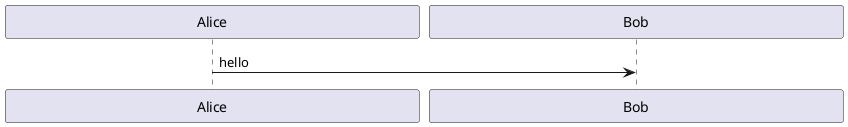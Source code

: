 {
  "sha1": "1a408uafnmgmnp8dlum1c6awnf72w16",
  "insertion": {
    "when": "2024-05-25T14:26:51.365Z",
    "user": "plantuml@gmail.com"
  }
}
@startuml
skinparam minClassWidth 400
Alice -> Bob : hello
@enduml
